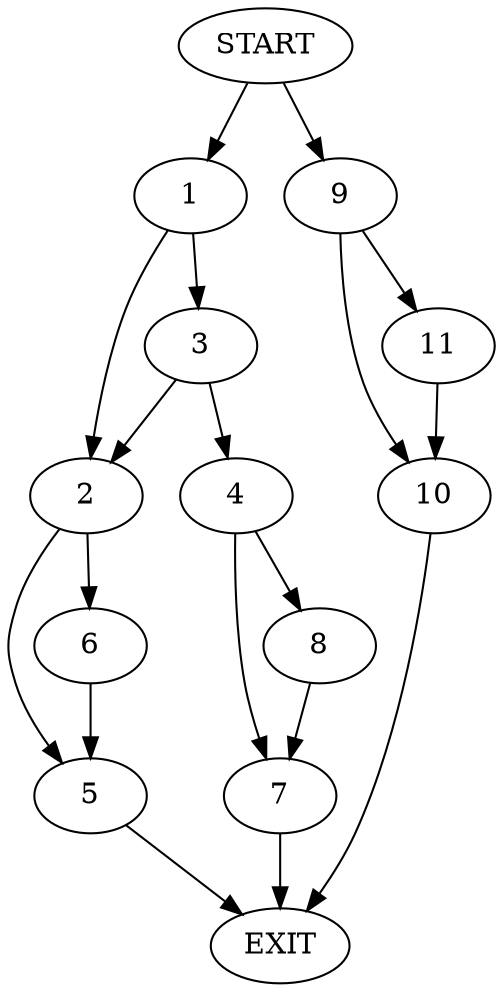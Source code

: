 digraph {
0 [label="START"]
12 [label="EXIT"]
0 -> 1
1 -> 2
1 -> 3
3 -> 4
3 -> 2
2 -> 5
2 -> 6
4 -> 7
4 -> 8
6 -> 5
5 -> 12
7 -> 12
8 -> 7
0 -> 9
9 -> 10
9 -> 11
11 -> 10
10 -> 12
}
